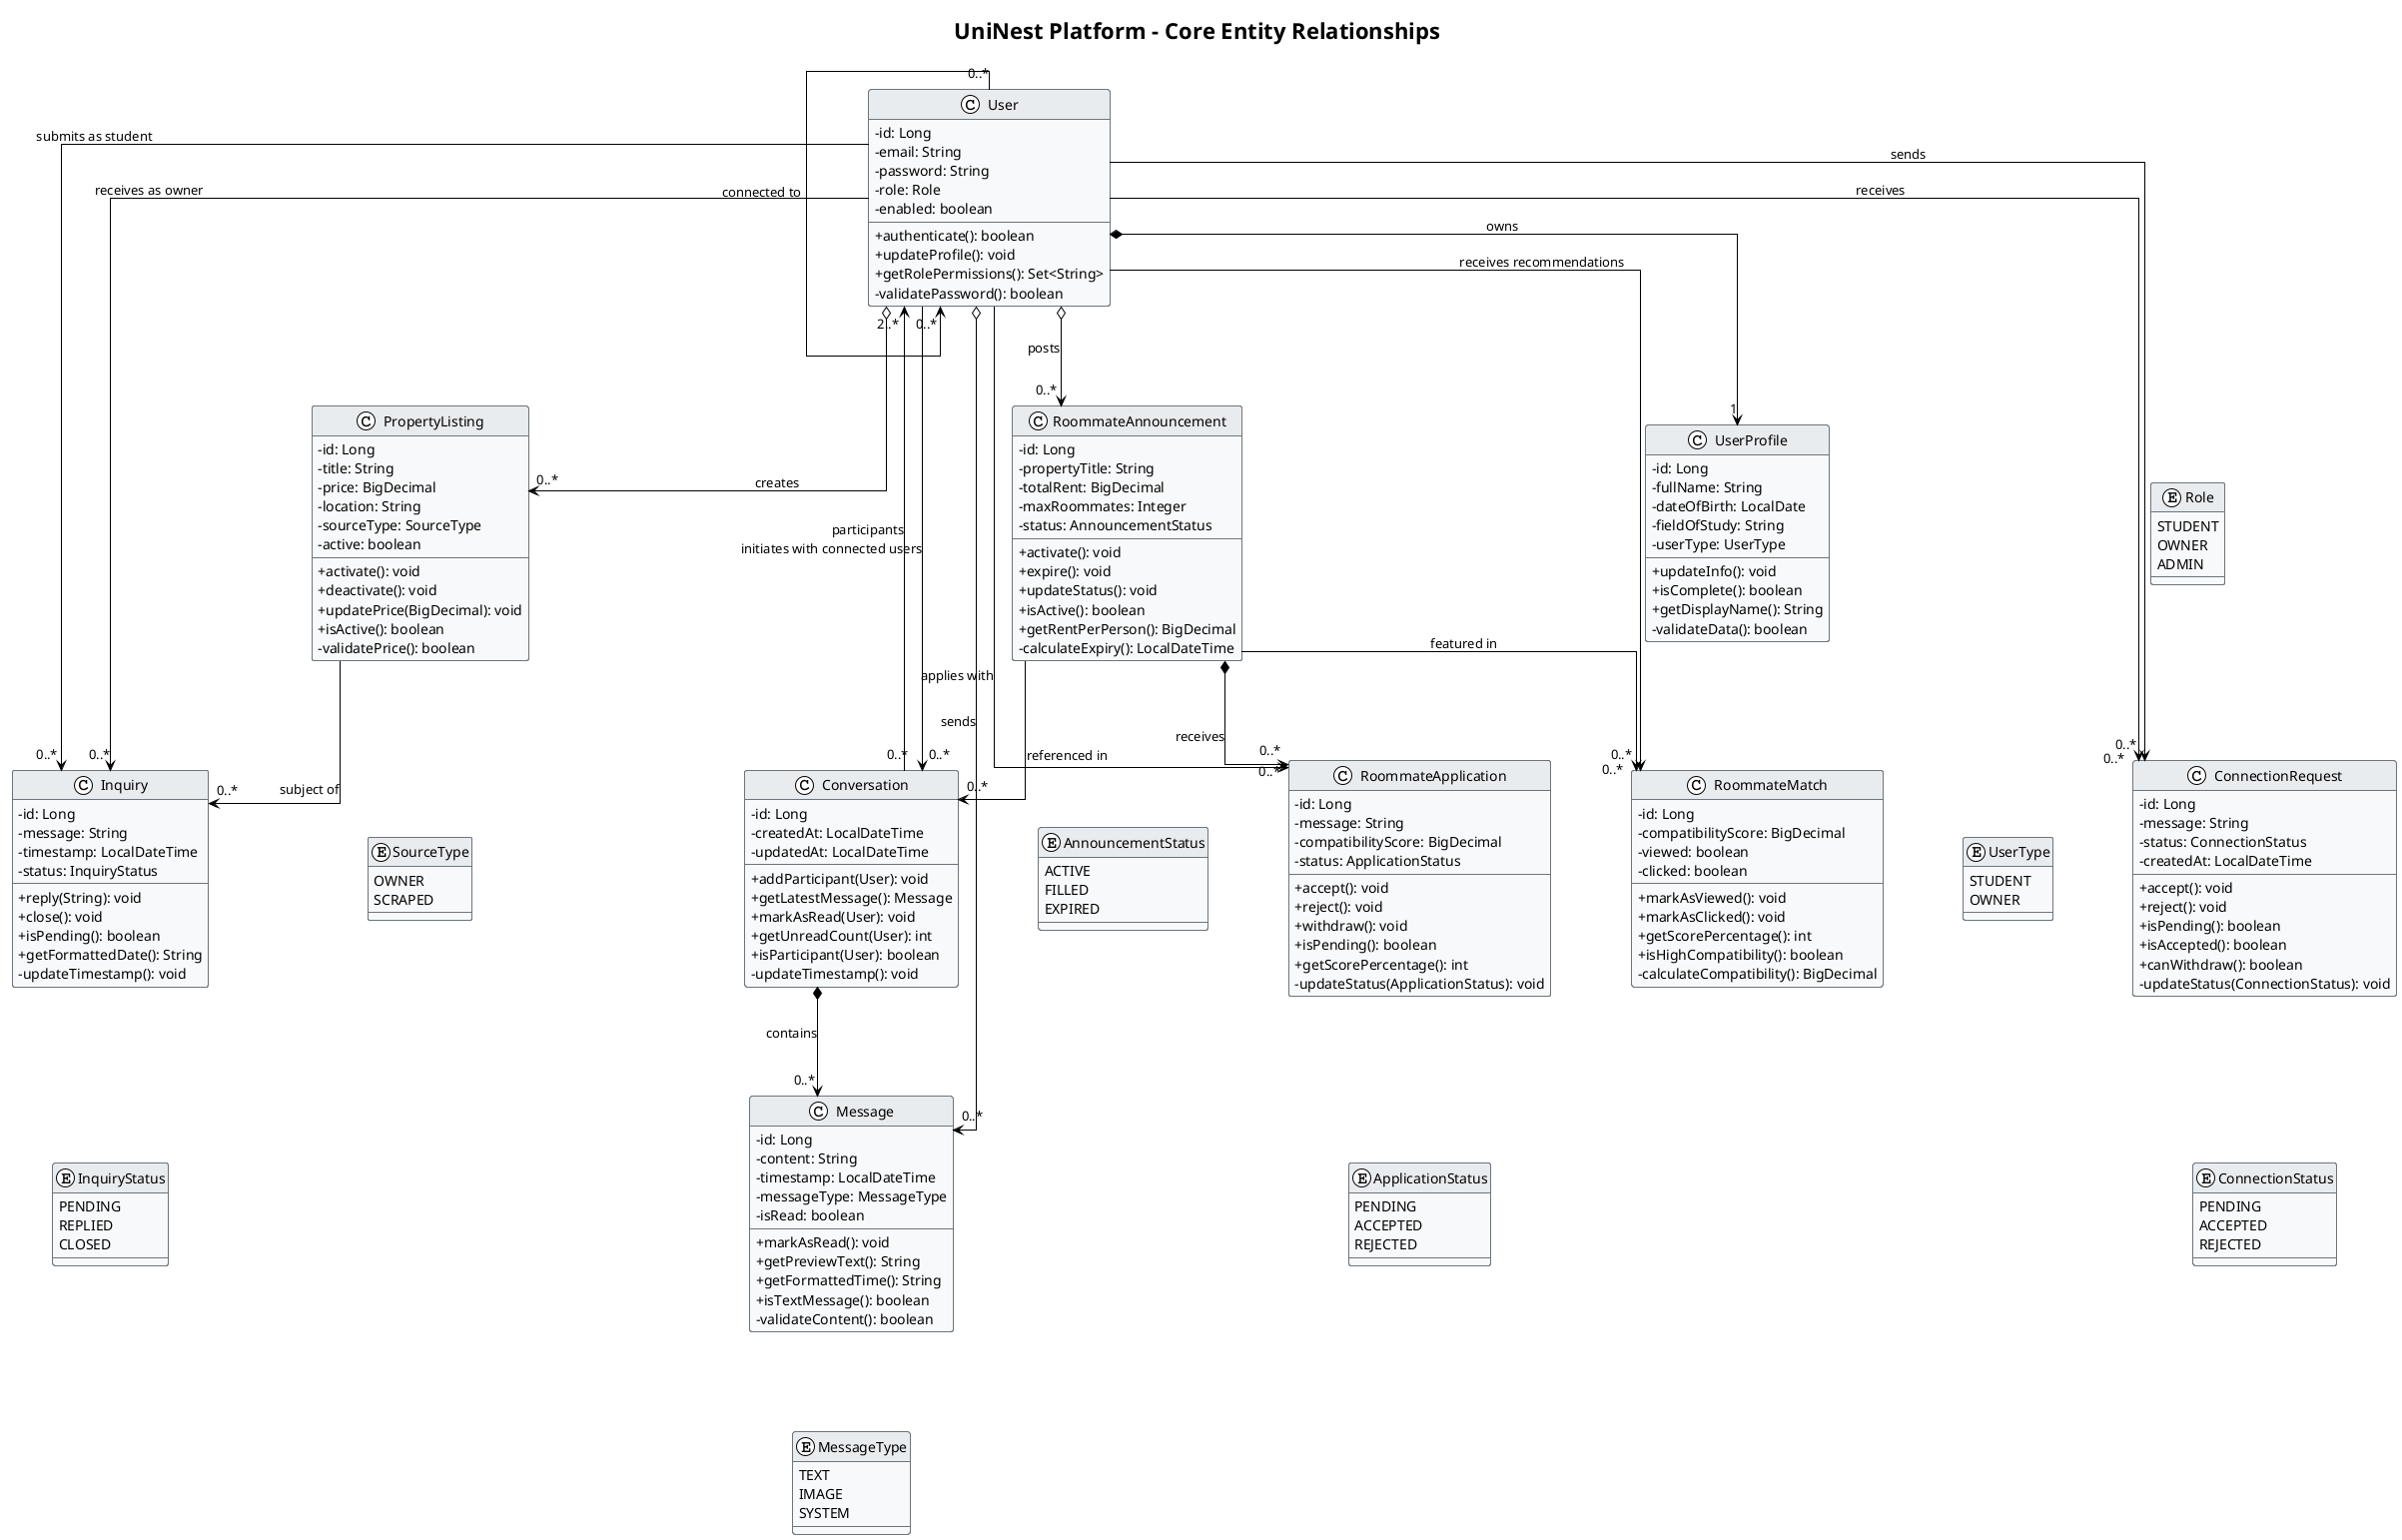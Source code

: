 @startuml UniNest Platform - Simplified Entity Class Diagram

!theme plain
skinparam backgroundColor white
skinparam classBackgroundColor #F8F9FA
skinparam classBorderColor #6C757D
skinparam classHeaderBackgroundColor #E9ECEF
skinparam linetype ortho
skinparam nodesep 80
skinparam ranksep 100
skinparam classAttributeIconSize 0
skinparam classMethodIconSize 0

title "UniNest Platform - Core Entity Relationships"

' ===== CORE ENTITIES =====

class User {
    -id: Long
    -email: String
    -password: String
    -role: Role
    -enabled: boolean
    --
    +authenticate(): boolean
    +updateProfile(): void
    +getRolePermissions(): Set<String>
    -validatePassword(): boolean
}

class UserProfile {
    -id: Long
    -fullName: String
    -dateOfBirth: LocalDate
    -fieldOfStudy: String
    -userType: UserType
    --
    +updateInfo(): void
    +isComplete(): boolean
    +getDisplayName(): String
    -validateData(): boolean
}

class PropertyListing {
    -id: Long
    -title: String
    -price: BigDecimal
    -location: String
    -sourceType: SourceType
    -active: boolean
    --
    +activate(): void
    +deactivate(): void
    +updatePrice(BigDecimal): void
    +isActive(): boolean
    -validatePrice(): boolean
}

class Inquiry {
    -id: Long
    -message: String
    -timestamp: LocalDateTime
    -status: InquiryStatus
    --
    +reply(String): void
    +close(): void
    +isPending(): boolean
    +getFormattedDate(): String
    -updateTimestamp(): void
}

class RoommateAnnouncement {
    -id: Long
    -propertyTitle: String
    -totalRent: BigDecimal
    -maxRoommates: Integer
    -status: AnnouncementStatus
    --
    +activate(): void
    +expire(): void
    +updateStatus(): void
    +isActive(): boolean
    +getRentPerPerson(): BigDecimal
    -calculateExpiry(): LocalDateTime
}

class RoommateApplication {
    -id: Long
    -message: String
    -compatibilityScore: BigDecimal
    -status: ApplicationStatus
    --
    +accept(): void
    +reject(): void
    +withdraw(): void
    +isPending(): boolean
    +getScorePercentage(): int
    -updateStatus(ApplicationStatus): void
}

class Conversation {
    -id: Long
    -createdAt: LocalDateTime
    -updatedAt: LocalDateTime
    --
    +addParticipant(User): void
    +getLatestMessage(): Message
    +markAsRead(User): void
    +getUnreadCount(User): int
    +isParticipant(User): boolean
    -updateTimestamp(): void
}

class Message {
    -id: Long
    -content: String
    -timestamp: LocalDateTime
    -messageType: MessageType
    -isRead: boolean
    --
    +markAsRead(): void
    +getPreviewText(): String
    +getFormattedTime(): String
    +isTextMessage(): boolean
    -validateContent(): boolean
}

class ConnectionRequest {
    -id: Long
    -message: String
    -status: ConnectionStatus
    -createdAt: LocalDateTime
    --
    +accept(): void
    +reject(): void
    +isPending(): boolean
    +isAccepted(): boolean
    +canWithdraw(): boolean
    -updateStatus(ConnectionStatus): void
}

class RoommateMatch {
    -id: Long
    -compatibilityScore: BigDecimal
    -viewed: boolean
    -clicked: boolean
    --
    +markAsViewed(): void
    +markAsClicked(): void
    +getScorePercentage(): int
    +isHighCompatibility(): boolean
    -calculateCompatibility(): BigDecimal
}

' ===== RELATIONSHIPS =====

' Composition relationships (filled diamond) - Strong ownership
User *--> "1" UserProfile : owns

' Aggregation relationships (empty diamond) - Weak ownership  
User o--> "0..*" PropertyListing : creates
User o--> "0..*" RoommateAnnouncement : posts
User o--> "0..*" Message : sends

' Composition for containers
Conversation *--> "0..*" Message : contains
RoommateAnnouncement *--> "0..*" RoommateApplication : receives

' Association relationships (simple line) - References
User --> "0..*" Inquiry : submits as student
User --> "0..*" Inquiry : receives as owner
PropertyListing --> "0..*" Inquiry : subject of
User --> "0..*" RoommateApplication : applies with
User --> "0..*" ConnectionRequest : sends
User --> "0..*" ConnectionRequest : receives
User --> "0..*" RoommateMatch : receives recommendations
User -left-> "0..*" Conversation : initiates with connected users
RoommateAnnouncement --> "0..*" RoommateMatch : featured in
RoommateAnnouncement --> "0..*" Conversation : referenced in

' Many-to-many relationship
Conversation "0..*" -up-> "2..*" User : participants

' Reflexive association - User connections
User "0..*" --> "0..*" User : connected to

' Layout positioning to avoid conflicts
User -[hidden]down-> Inquiry
PropertyListing -[hidden]right-> RoommateAnnouncement
Conversation -[hidden]down-> Message
RoommateApplication -[hidden]right-> ConnectionRequest

' ===== ENUMS (Positioned at bottom) =====

' Force enums to bottom row
User -[hidden]down-> Role
UserProfile -[hidden]down-> UserType
PropertyListing -[hidden]down-> SourceType
Inquiry -[hidden]down-> InquiryStatus
RoommateAnnouncement -[hidden]down-> AnnouncementStatus
RoommateApplication -[hidden]down-> ApplicationStatus
Message -[hidden]down-> MessageType
ConnectionRequest -[hidden]down-> ConnectionStatus

enum Role {
    STUDENT
    OWNER
    ADMIN
}

enum UserType {
    STUDENT
    OWNER
}

enum SourceType {
    OWNER
    SCRAPED
}

enum InquiryStatus {
    PENDING
    REPLIED
    CLOSED
}

enum AnnouncementStatus {
    ACTIVE
    FILLED
    EXPIRED
}

enum ApplicationStatus {
    PENDING
    ACCEPTED
    REJECTED
}

enum MessageType {
    TEXT
    IMAGE
    SYSTEM
}

enum ConnectionStatus {
    PENDING
    ACCEPTED
    REJECTED
}

@enduml 